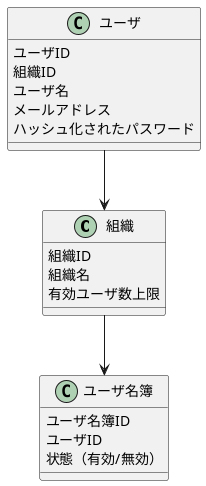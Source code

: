 @startuml

class "組織" as Entity {
    組織ID
    組織名
    有効ユーザ数上限
}

class "ユーザ名簿" as Names {
    ユーザ名簿ID
    ユーザID
    状態（有効/無効）
}

class "ユーザ" as User {
    ユーザID
    組織ID
    ユーザ名
    メールアドレス
    ハッシュ化されたパスワード
}

Entity --> Names
User --> Entity

@enduml